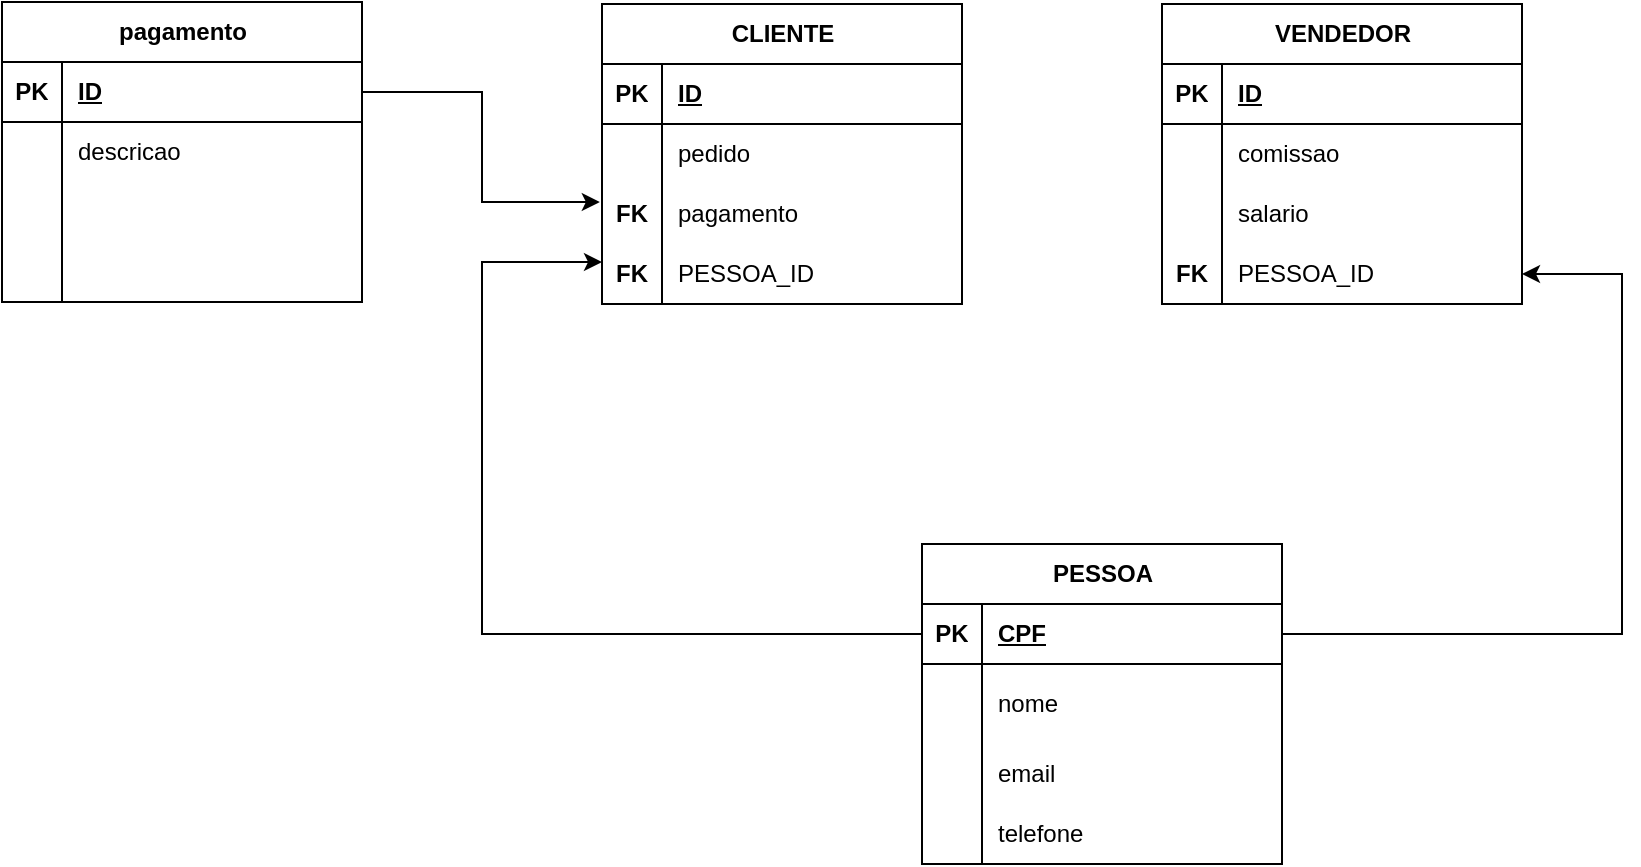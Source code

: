 <mxfile version="28.0.5">
  <diagram name="Página-1" id="n8o-1g6eKYxtHWXu29EE">
    <mxGraphModel dx="1746" dy="769" grid="1" gridSize="10" guides="1" tooltips="1" connect="1" arrows="1" fold="1" page="1" pageScale="1" pageWidth="827" pageHeight="1169" math="0" shadow="0">
      <root>
        <mxCell id="0" />
        <mxCell id="1" parent="0" />
        <mxCell id="Wax_jeJs3U4tMDQhj2Qz-2" value="CLIENTE" style="shape=table;startSize=30;container=1;collapsible=1;childLayout=tableLayout;fixedRows=1;rowLines=0;fontStyle=1;align=center;resizeLast=1;html=1;" parent="1" vertex="1">
          <mxGeometry x="80" y="161" width="180" height="150" as="geometry" />
        </mxCell>
        <mxCell id="Wax_jeJs3U4tMDQhj2Qz-3" value="" style="shape=tableRow;horizontal=0;startSize=0;swimlaneHead=0;swimlaneBody=0;fillColor=none;collapsible=0;dropTarget=0;points=[[0,0.5],[1,0.5]];portConstraint=eastwest;top=0;left=0;right=0;bottom=1;" parent="Wax_jeJs3U4tMDQhj2Qz-2" vertex="1">
          <mxGeometry y="30" width="180" height="30" as="geometry" />
        </mxCell>
        <mxCell id="Wax_jeJs3U4tMDQhj2Qz-4" value="PK" style="shape=partialRectangle;connectable=0;fillColor=none;top=0;left=0;bottom=0;right=0;fontStyle=1;overflow=hidden;whiteSpace=wrap;html=1;" parent="Wax_jeJs3U4tMDQhj2Qz-3" vertex="1">
          <mxGeometry width="30" height="30" as="geometry">
            <mxRectangle width="30" height="30" as="alternateBounds" />
          </mxGeometry>
        </mxCell>
        <mxCell id="Wax_jeJs3U4tMDQhj2Qz-5" value="ID" style="shape=partialRectangle;connectable=0;fillColor=none;top=0;left=0;bottom=0;right=0;align=left;spacingLeft=6;fontStyle=5;overflow=hidden;whiteSpace=wrap;html=1;" parent="Wax_jeJs3U4tMDQhj2Qz-3" vertex="1">
          <mxGeometry x="30" width="150" height="30" as="geometry">
            <mxRectangle width="150" height="30" as="alternateBounds" />
          </mxGeometry>
        </mxCell>
        <mxCell id="Wax_jeJs3U4tMDQhj2Qz-6" value="" style="shape=tableRow;horizontal=0;startSize=0;swimlaneHead=0;swimlaneBody=0;fillColor=none;collapsible=0;dropTarget=0;points=[[0,0.5],[1,0.5]];portConstraint=eastwest;top=0;left=0;right=0;bottom=0;" parent="Wax_jeJs3U4tMDQhj2Qz-2" vertex="1">
          <mxGeometry y="60" width="180" height="30" as="geometry" />
        </mxCell>
        <mxCell id="Wax_jeJs3U4tMDQhj2Qz-7" value="" style="shape=partialRectangle;connectable=0;fillColor=none;top=0;left=0;bottom=0;right=0;editable=1;overflow=hidden;whiteSpace=wrap;html=1;" parent="Wax_jeJs3U4tMDQhj2Qz-6" vertex="1">
          <mxGeometry width="30" height="30" as="geometry">
            <mxRectangle width="30" height="30" as="alternateBounds" />
          </mxGeometry>
        </mxCell>
        <mxCell id="Wax_jeJs3U4tMDQhj2Qz-8" value="pedido" style="shape=partialRectangle;connectable=0;fillColor=none;top=0;left=0;bottom=0;right=0;align=left;spacingLeft=6;overflow=hidden;whiteSpace=wrap;html=1;" parent="Wax_jeJs3U4tMDQhj2Qz-6" vertex="1">
          <mxGeometry x="30" width="150" height="30" as="geometry">
            <mxRectangle width="150" height="30" as="alternateBounds" />
          </mxGeometry>
        </mxCell>
        <mxCell id="Wax_jeJs3U4tMDQhj2Qz-9" value="" style="shape=tableRow;horizontal=0;startSize=0;swimlaneHead=0;swimlaneBody=0;fillColor=none;collapsible=0;dropTarget=0;points=[[0,0.5],[1,0.5]];portConstraint=eastwest;top=0;left=0;right=0;bottom=0;" parent="Wax_jeJs3U4tMDQhj2Qz-2" vertex="1">
          <mxGeometry y="90" width="180" height="30" as="geometry" />
        </mxCell>
        <mxCell id="Wax_jeJs3U4tMDQhj2Qz-10" value="FK" style="shape=partialRectangle;connectable=0;fillColor=none;top=0;left=0;bottom=0;right=0;editable=1;overflow=hidden;whiteSpace=wrap;html=1;fontStyle=1" parent="Wax_jeJs3U4tMDQhj2Qz-9" vertex="1">
          <mxGeometry width="30" height="30" as="geometry">
            <mxRectangle width="30" height="30" as="alternateBounds" />
          </mxGeometry>
        </mxCell>
        <mxCell id="Wax_jeJs3U4tMDQhj2Qz-11" value="pagamento" style="shape=partialRectangle;connectable=0;fillColor=none;top=0;left=0;bottom=0;right=0;align=left;spacingLeft=6;overflow=hidden;whiteSpace=wrap;html=1;" parent="Wax_jeJs3U4tMDQhj2Qz-9" vertex="1">
          <mxGeometry x="30" width="150" height="30" as="geometry">
            <mxRectangle width="150" height="30" as="alternateBounds" />
          </mxGeometry>
        </mxCell>
        <mxCell id="Wax_jeJs3U4tMDQhj2Qz-12" value="" style="shape=tableRow;horizontal=0;startSize=0;swimlaneHead=0;swimlaneBody=0;fillColor=none;collapsible=0;dropTarget=0;points=[[0,0.5],[1,0.5]];portConstraint=eastwest;top=0;left=0;right=0;bottom=0;" parent="Wax_jeJs3U4tMDQhj2Qz-2" vertex="1">
          <mxGeometry y="120" width="180" height="30" as="geometry" />
        </mxCell>
        <mxCell id="Wax_jeJs3U4tMDQhj2Qz-13" value="&lt;b&gt;FK&lt;/b&gt;" style="shape=partialRectangle;connectable=0;fillColor=none;top=0;left=0;bottom=0;right=0;editable=1;overflow=hidden;whiteSpace=wrap;html=1;" parent="Wax_jeJs3U4tMDQhj2Qz-12" vertex="1">
          <mxGeometry width="30" height="30" as="geometry">
            <mxRectangle width="30" height="30" as="alternateBounds" />
          </mxGeometry>
        </mxCell>
        <mxCell id="Wax_jeJs3U4tMDQhj2Qz-14" value="PESSOA_ID" style="shape=partialRectangle;connectable=0;fillColor=none;top=0;left=0;bottom=0;right=0;align=left;spacingLeft=6;overflow=hidden;whiteSpace=wrap;html=1;" parent="Wax_jeJs3U4tMDQhj2Qz-12" vertex="1">
          <mxGeometry x="30" width="150" height="30" as="geometry">
            <mxRectangle width="150" height="30" as="alternateBounds" />
          </mxGeometry>
        </mxCell>
        <mxCell id="kbIEQZc-YZ1O_6XIvi0_-1" value="VENDEDOR" style="shape=table;startSize=30;container=1;collapsible=1;childLayout=tableLayout;fixedRows=1;rowLines=0;fontStyle=1;align=center;resizeLast=1;html=1;" parent="1" vertex="1">
          <mxGeometry x="360" y="161" width="180" height="150" as="geometry" />
        </mxCell>
        <mxCell id="kbIEQZc-YZ1O_6XIvi0_-2" value="" style="shape=tableRow;horizontal=0;startSize=0;swimlaneHead=0;swimlaneBody=0;fillColor=none;collapsible=0;dropTarget=0;points=[[0,0.5],[1,0.5]];portConstraint=eastwest;top=0;left=0;right=0;bottom=1;" parent="kbIEQZc-YZ1O_6XIvi0_-1" vertex="1">
          <mxGeometry y="30" width="180" height="30" as="geometry" />
        </mxCell>
        <mxCell id="kbIEQZc-YZ1O_6XIvi0_-3" value="PK" style="shape=partialRectangle;connectable=0;fillColor=none;top=0;left=0;bottom=0;right=0;fontStyle=1;overflow=hidden;whiteSpace=wrap;html=1;" parent="kbIEQZc-YZ1O_6XIvi0_-2" vertex="1">
          <mxGeometry width="30" height="30" as="geometry">
            <mxRectangle width="30" height="30" as="alternateBounds" />
          </mxGeometry>
        </mxCell>
        <mxCell id="kbIEQZc-YZ1O_6XIvi0_-4" value="ID" style="shape=partialRectangle;connectable=0;fillColor=none;top=0;left=0;bottom=0;right=0;align=left;spacingLeft=6;fontStyle=5;overflow=hidden;whiteSpace=wrap;html=1;" parent="kbIEQZc-YZ1O_6XIvi0_-2" vertex="1">
          <mxGeometry x="30" width="150" height="30" as="geometry">
            <mxRectangle width="150" height="30" as="alternateBounds" />
          </mxGeometry>
        </mxCell>
        <mxCell id="kbIEQZc-YZ1O_6XIvi0_-5" value="" style="shape=tableRow;horizontal=0;startSize=0;swimlaneHead=0;swimlaneBody=0;fillColor=none;collapsible=0;dropTarget=0;points=[[0,0.5],[1,0.5]];portConstraint=eastwest;top=0;left=0;right=0;bottom=0;" parent="kbIEQZc-YZ1O_6XIvi0_-1" vertex="1">
          <mxGeometry y="60" width="180" height="30" as="geometry" />
        </mxCell>
        <mxCell id="kbIEQZc-YZ1O_6XIvi0_-6" value="" style="shape=partialRectangle;connectable=0;fillColor=none;top=0;left=0;bottom=0;right=0;editable=1;overflow=hidden;whiteSpace=wrap;html=1;" parent="kbIEQZc-YZ1O_6XIvi0_-5" vertex="1">
          <mxGeometry width="30" height="30" as="geometry">
            <mxRectangle width="30" height="30" as="alternateBounds" />
          </mxGeometry>
        </mxCell>
        <mxCell id="kbIEQZc-YZ1O_6XIvi0_-7" value="comissao" style="shape=partialRectangle;connectable=0;fillColor=none;top=0;left=0;bottom=0;right=0;align=left;spacingLeft=6;overflow=hidden;whiteSpace=wrap;html=1;" parent="kbIEQZc-YZ1O_6XIvi0_-5" vertex="1">
          <mxGeometry x="30" width="150" height="30" as="geometry">
            <mxRectangle width="150" height="30" as="alternateBounds" />
          </mxGeometry>
        </mxCell>
        <mxCell id="kbIEQZc-YZ1O_6XIvi0_-8" value="" style="shape=tableRow;horizontal=0;startSize=0;swimlaneHead=0;swimlaneBody=0;fillColor=none;collapsible=0;dropTarget=0;points=[[0,0.5],[1,0.5]];portConstraint=eastwest;top=0;left=0;right=0;bottom=0;" parent="kbIEQZc-YZ1O_6XIvi0_-1" vertex="1">
          <mxGeometry y="90" width="180" height="30" as="geometry" />
        </mxCell>
        <mxCell id="kbIEQZc-YZ1O_6XIvi0_-9" value="" style="shape=partialRectangle;connectable=0;fillColor=none;top=0;left=0;bottom=0;right=0;editable=1;overflow=hidden;whiteSpace=wrap;html=1;" parent="kbIEQZc-YZ1O_6XIvi0_-8" vertex="1">
          <mxGeometry width="30" height="30" as="geometry">
            <mxRectangle width="30" height="30" as="alternateBounds" />
          </mxGeometry>
        </mxCell>
        <mxCell id="kbIEQZc-YZ1O_6XIvi0_-10" value="salario" style="shape=partialRectangle;connectable=0;fillColor=none;top=0;left=0;bottom=0;right=0;align=left;spacingLeft=6;overflow=hidden;whiteSpace=wrap;html=1;" parent="kbIEQZc-YZ1O_6XIvi0_-8" vertex="1">
          <mxGeometry x="30" width="150" height="30" as="geometry">
            <mxRectangle width="150" height="30" as="alternateBounds" />
          </mxGeometry>
        </mxCell>
        <mxCell id="CftCqtKWQroBo2n82s32-72" style="edgeStyle=orthogonalEdgeStyle;rounded=0;orthogonalLoop=1;jettySize=auto;html=1;exitX=1;exitY=0.5;exitDx=0;exitDy=0;" edge="1" parent="kbIEQZc-YZ1O_6XIvi0_-1" source="kbIEQZc-YZ1O_6XIvi0_-11" target="kbIEQZc-YZ1O_6XIvi0_-11">
          <mxGeometry relative="1" as="geometry" />
        </mxCell>
        <mxCell id="kbIEQZc-YZ1O_6XIvi0_-11" value="" style="shape=tableRow;horizontal=0;startSize=0;swimlaneHead=0;swimlaneBody=0;fillColor=none;collapsible=0;dropTarget=0;points=[[0,0.5],[1,0.5]];portConstraint=eastwest;top=0;left=0;right=0;bottom=0;" parent="kbIEQZc-YZ1O_6XIvi0_-1" vertex="1">
          <mxGeometry y="120" width="180" height="30" as="geometry" />
        </mxCell>
        <mxCell id="kbIEQZc-YZ1O_6XIvi0_-12" value="FK" style="shape=partialRectangle;connectable=0;fillColor=none;top=0;left=0;bottom=0;right=0;editable=1;overflow=hidden;whiteSpace=wrap;html=1;fontStyle=1" parent="kbIEQZc-YZ1O_6XIvi0_-11" vertex="1">
          <mxGeometry width="30" height="30" as="geometry">
            <mxRectangle width="30" height="30" as="alternateBounds" />
          </mxGeometry>
        </mxCell>
        <mxCell id="kbIEQZc-YZ1O_6XIvi0_-13" value="PESSOA_ID" style="shape=partialRectangle;connectable=0;fillColor=none;top=0;left=0;bottom=0;right=0;align=left;spacingLeft=6;overflow=hidden;whiteSpace=wrap;html=1;" parent="kbIEQZc-YZ1O_6XIvi0_-11" vertex="1">
          <mxGeometry x="30" width="150" height="30" as="geometry">
            <mxRectangle width="150" height="30" as="alternateBounds" />
          </mxGeometry>
        </mxCell>
        <mxCell id="CftCqtKWQroBo2n82s32-65" style="edgeStyle=orthogonalEdgeStyle;rounded=0;orthogonalLoop=1;jettySize=auto;html=1;entryX=1;entryY=0.5;entryDx=0;entryDy=0;" edge="1" parent="1" source="CftCqtKWQroBo2n82s32-2" target="kbIEQZc-YZ1O_6XIvi0_-11">
          <mxGeometry relative="1" as="geometry">
            <mxPoint x="430" y="476" as="sourcePoint" />
            <mxPoint x="560" y="300" as="targetPoint" />
            <Array as="points">
              <mxPoint x="590" y="476" />
              <mxPoint x="590" y="296" />
            </Array>
          </mxGeometry>
        </mxCell>
        <mxCell id="CftCqtKWQroBo2n82s32-1" value="PESSOA" style="shape=table;startSize=30;container=1;collapsible=1;childLayout=tableLayout;fixedRows=1;rowLines=0;fontStyle=1;align=center;resizeLast=1;html=1;" vertex="1" parent="1">
          <mxGeometry x="240" y="431" width="180" height="160" as="geometry" />
        </mxCell>
        <mxCell id="CftCqtKWQroBo2n82s32-2" value="" style="shape=tableRow;horizontal=0;startSize=0;swimlaneHead=0;swimlaneBody=0;fillColor=none;collapsible=0;dropTarget=0;points=[[0,0.5],[1,0.5]];portConstraint=eastwest;top=0;left=0;right=0;bottom=1;" vertex="1" parent="CftCqtKWQroBo2n82s32-1">
          <mxGeometry y="30" width="180" height="30" as="geometry" />
        </mxCell>
        <mxCell id="CftCqtKWQroBo2n82s32-3" value="PK" style="shape=partialRectangle;connectable=0;fillColor=none;top=0;left=0;bottom=0;right=0;fontStyle=1;overflow=hidden;whiteSpace=wrap;html=1;" vertex="1" parent="CftCqtKWQroBo2n82s32-2">
          <mxGeometry width="30" height="30" as="geometry">
            <mxRectangle width="30" height="30" as="alternateBounds" />
          </mxGeometry>
        </mxCell>
        <mxCell id="CftCqtKWQroBo2n82s32-4" value="CPF" style="shape=partialRectangle;connectable=0;fillColor=none;top=0;left=0;bottom=0;right=0;align=left;spacingLeft=6;fontStyle=5;overflow=hidden;whiteSpace=wrap;html=1;" vertex="1" parent="CftCqtKWQroBo2n82s32-2">
          <mxGeometry x="30" width="150" height="30" as="geometry">
            <mxRectangle width="150" height="30" as="alternateBounds" />
          </mxGeometry>
        </mxCell>
        <mxCell id="CftCqtKWQroBo2n82s32-5" value="" style="shape=tableRow;horizontal=0;startSize=0;swimlaneHead=0;swimlaneBody=0;fillColor=none;collapsible=0;dropTarget=0;points=[[0,0.5],[1,0.5]];portConstraint=eastwest;top=0;left=0;right=0;bottom=0;" vertex="1" parent="CftCqtKWQroBo2n82s32-1">
          <mxGeometry y="60" width="180" height="40" as="geometry" />
        </mxCell>
        <mxCell id="CftCqtKWQroBo2n82s32-6" value="" style="shape=partialRectangle;connectable=0;fillColor=none;top=0;left=0;bottom=0;right=0;editable=1;overflow=hidden;whiteSpace=wrap;html=1;" vertex="1" parent="CftCqtKWQroBo2n82s32-5">
          <mxGeometry width="30" height="40" as="geometry">
            <mxRectangle width="30" height="40" as="alternateBounds" />
          </mxGeometry>
        </mxCell>
        <mxCell id="CftCqtKWQroBo2n82s32-7" value="nome" style="shape=partialRectangle;connectable=0;fillColor=none;top=0;left=0;bottom=0;right=0;align=left;spacingLeft=6;overflow=hidden;whiteSpace=wrap;html=1;" vertex="1" parent="CftCqtKWQroBo2n82s32-5">
          <mxGeometry x="30" width="150" height="40" as="geometry">
            <mxRectangle width="150" height="40" as="alternateBounds" />
          </mxGeometry>
        </mxCell>
        <mxCell id="CftCqtKWQroBo2n82s32-8" value="" style="shape=tableRow;horizontal=0;startSize=0;swimlaneHead=0;swimlaneBody=0;fillColor=none;collapsible=0;dropTarget=0;points=[[0,0.5],[1,0.5]];portConstraint=eastwest;top=0;left=0;right=0;bottom=0;" vertex="1" parent="CftCqtKWQroBo2n82s32-1">
          <mxGeometry y="100" width="180" height="30" as="geometry" />
        </mxCell>
        <mxCell id="CftCqtKWQroBo2n82s32-9" value="" style="shape=partialRectangle;connectable=0;fillColor=none;top=0;left=0;bottom=0;right=0;editable=1;overflow=hidden;whiteSpace=wrap;html=1;" vertex="1" parent="CftCqtKWQroBo2n82s32-8">
          <mxGeometry width="30" height="30" as="geometry">
            <mxRectangle width="30" height="30" as="alternateBounds" />
          </mxGeometry>
        </mxCell>
        <mxCell id="CftCqtKWQroBo2n82s32-10" value="email" style="shape=partialRectangle;connectable=0;fillColor=none;top=0;left=0;bottom=0;right=0;align=left;spacingLeft=6;overflow=hidden;whiteSpace=wrap;html=1;" vertex="1" parent="CftCqtKWQroBo2n82s32-8">
          <mxGeometry x="30" width="150" height="30" as="geometry">
            <mxRectangle width="150" height="30" as="alternateBounds" />
          </mxGeometry>
        </mxCell>
        <mxCell id="CftCqtKWQroBo2n82s32-11" value="" style="shape=tableRow;horizontal=0;startSize=0;swimlaneHead=0;swimlaneBody=0;fillColor=none;collapsible=0;dropTarget=0;points=[[0,0.5],[1,0.5]];portConstraint=eastwest;top=0;left=0;right=0;bottom=0;" vertex="1" parent="CftCqtKWQroBo2n82s32-1">
          <mxGeometry y="130" width="180" height="30" as="geometry" />
        </mxCell>
        <mxCell id="CftCqtKWQroBo2n82s32-12" value="" style="shape=partialRectangle;connectable=0;fillColor=none;top=0;left=0;bottom=0;right=0;editable=1;overflow=hidden;whiteSpace=wrap;html=1;" vertex="1" parent="CftCqtKWQroBo2n82s32-11">
          <mxGeometry width="30" height="30" as="geometry">
            <mxRectangle width="30" height="30" as="alternateBounds" />
          </mxGeometry>
        </mxCell>
        <mxCell id="CftCqtKWQroBo2n82s32-13" value="telefone" style="shape=partialRectangle;connectable=0;fillColor=none;top=0;left=0;bottom=0;right=0;align=left;spacingLeft=6;overflow=hidden;whiteSpace=wrap;html=1;" vertex="1" parent="CftCqtKWQroBo2n82s32-11">
          <mxGeometry x="30" width="150" height="30" as="geometry">
            <mxRectangle width="150" height="30" as="alternateBounds" />
          </mxGeometry>
        </mxCell>
        <mxCell id="CftCqtKWQroBo2n82s32-62" style="edgeStyle=orthogonalEdgeStyle;rounded=0;orthogonalLoop=1;jettySize=auto;html=1;" edge="1" parent="1" source="CftCqtKWQroBo2n82s32-2" target="Wax_jeJs3U4tMDQhj2Qz-12">
          <mxGeometry relative="1" as="geometry">
            <Array as="points">
              <mxPoint x="20" y="476" />
              <mxPoint x="20" y="290" />
            </Array>
          </mxGeometry>
        </mxCell>
        <mxCell id="CftCqtKWQroBo2n82s32-91" value="" style="edgeStyle=orthogonalEdgeStyle;rounded=0;orthogonalLoop=1;jettySize=auto;html=1;entryX=-0.006;entryY=0.3;entryDx=0;entryDy=0;entryPerimeter=0;" edge="1" parent="1" source="CftCqtKWQroBo2n82s32-74" target="Wax_jeJs3U4tMDQhj2Qz-9">
          <mxGeometry relative="1" as="geometry">
            <mxPoint x="-10" y="210" as="sourcePoint" />
            <mxPoint x="90" y="235" as="targetPoint" />
          </mxGeometry>
        </mxCell>
        <mxCell id="CftCqtKWQroBo2n82s32-73" value="pagamento" style="shape=table;startSize=30;container=1;collapsible=1;childLayout=tableLayout;fixedRows=1;rowLines=0;fontStyle=1;align=center;resizeLast=1;html=1;" vertex="1" parent="1">
          <mxGeometry x="-220" y="160" width="180" height="150" as="geometry" />
        </mxCell>
        <mxCell id="CftCqtKWQroBo2n82s32-74" value="" style="shape=tableRow;horizontal=0;startSize=0;swimlaneHead=0;swimlaneBody=0;fillColor=none;collapsible=0;dropTarget=0;points=[[0,0.5],[1,0.5]];portConstraint=eastwest;top=0;left=0;right=0;bottom=1;" vertex="1" parent="CftCqtKWQroBo2n82s32-73">
          <mxGeometry y="30" width="180" height="30" as="geometry" />
        </mxCell>
        <mxCell id="CftCqtKWQroBo2n82s32-75" value="PK" style="shape=partialRectangle;connectable=0;fillColor=none;top=0;left=0;bottom=0;right=0;fontStyle=1;overflow=hidden;whiteSpace=wrap;html=1;" vertex="1" parent="CftCqtKWQroBo2n82s32-74">
          <mxGeometry width="30" height="30" as="geometry">
            <mxRectangle width="30" height="30" as="alternateBounds" />
          </mxGeometry>
        </mxCell>
        <mxCell id="CftCqtKWQroBo2n82s32-76" value="ID" style="shape=partialRectangle;connectable=0;fillColor=none;top=0;left=0;bottom=0;right=0;align=left;spacingLeft=6;fontStyle=5;overflow=hidden;whiteSpace=wrap;html=1;" vertex="1" parent="CftCqtKWQroBo2n82s32-74">
          <mxGeometry x="30" width="150" height="30" as="geometry">
            <mxRectangle width="150" height="30" as="alternateBounds" />
          </mxGeometry>
        </mxCell>
        <mxCell id="CftCqtKWQroBo2n82s32-77" value="" style="shape=tableRow;horizontal=0;startSize=0;swimlaneHead=0;swimlaneBody=0;fillColor=none;collapsible=0;dropTarget=0;points=[[0,0.5],[1,0.5]];portConstraint=eastwest;top=0;left=0;right=0;bottom=0;" vertex="1" parent="CftCqtKWQroBo2n82s32-73">
          <mxGeometry y="60" width="180" height="30" as="geometry" />
        </mxCell>
        <mxCell id="CftCqtKWQroBo2n82s32-78" value="" style="shape=partialRectangle;connectable=0;fillColor=none;top=0;left=0;bottom=0;right=0;editable=1;overflow=hidden;whiteSpace=wrap;html=1;" vertex="1" parent="CftCqtKWQroBo2n82s32-77">
          <mxGeometry width="30" height="30" as="geometry">
            <mxRectangle width="30" height="30" as="alternateBounds" />
          </mxGeometry>
        </mxCell>
        <mxCell id="CftCqtKWQroBo2n82s32-79" value="descricao" style="shape=partialRectangle;connectable=0;fillColor=none;top=0;left=0;bottom=0;right=0;align=left;spacingLeft=6;overflow=hidden;whiteSpace=wrap;html=1;" vertex="1" parent="CftCqtKWQroBo2n82s32-77">
          <mxGeometry x="30" width="150" height="30" as="geometry">
            <mxRectangle width="150" height="30" as="alternateBounds" />
          </mxGeometry>
        </mxCell>
        <mxCell id="CftCqtKWQroBo2n82s32-80" value="" style="shape=tableRow;horizontal=0;startSize=0;swimlaneHead=0;swimlaneBody=0;fillColor=none;collapsible=0;dropTarget=0;points=[[0,0.5],[1,0.5]];portConstraint=eastwest;top=0;left=0;right=0;bottom=0;" vertex="1" parent="CftCqtKWQroBo2n82s32-73">
          <mxGeometry y="90" width="180" height="30" as="geometry" />
        </mxCell>
        <mxCell id="CftCqtKWQroBo2n82s32-81" value="" style="shape=partialRectangle;connectable=0;fillColor=none;top=0;left=0;bottom=0;right=0;editable=1;overflow=hidden;whiteSpace=wrap;html=1;" vertex="1" parent="CftCqtKWQroBo2n82s32-80">
          <mxGeometry width="30" height="30" as="geometry">
            <mxRectangle width="30" height="30" as="alternateBounds" />
          </mxGeometry>
        </mxCell>
        <mxCell id="CftCqtKWQroBo2n82s32-82" value="" style="shape=partialRectangle;connectable=0;fillColor=none;top=0;left=0;bottom=0;right=0;align=left;spacingLeft=6;overflow=hidden;whiteSpace=wrap;html=1;" vertex="1" parent="CftCqtKWQroBo2n82s32-80">
          <mxGeometry x="30" width="150" height="30" as="geometry">
            <mxRectangle width="150" height="30" as="alternateBounds" />
          </mxGeometry>
        </mxCell>
        <mxCell id="CftCqtKWQroBo2n82s32-83" value="" style="shape=tableRow;horizontal=0;startSize=0;swimlaneHead=0;swimlaneBody=0;fillColor=none;collapsible=0;dropTarget=0;points=[[0,0.5],[1,0.5]];portConstraint=eastwest;top=0;left=0;right=0;bottom=0;" vertex="1" parent="CftCqtKWQroBo2n82s32-73">
          <mxGeometry y="120" width="180" height="30" as="geometry" />
        </mxCell>
        <mxCell id="CftCqtKWQroBo2n82s32-84" value="" style="shape=partialRectangle;connectable=0;fillColor=none;top=0;left=0;bottom=0;right=0;editable=1;overflow=hidden;whiteSpace=wrap;html=1;fontStyle=1" vertex="1" parent="CftCqtKWQroBo2n82s32-83">
          <mxGeometry width="30" height="30" as="geometry">
            <mxRectangle width="30" height="30" as="alternateBounds" />
          </mxGeometry>
        </mxCell>
        <mxCell id="CftCqtKWQroBo2n82s32-85" value="" style="shape=partialRectangle;connectable=0;fillColor=none;top=0;left=0;bottom=0;right=0;align=left;spacingLeft=6;overflow=hidden;whiteSpace=wrap;html=1;" vertex="1" parent="CftCqtKWQroBo2n82s32-83">
          <mxGeometry x="30" width="150" height="30" as="geometry">
            <mxRectangle width="150" height="30" as="alternateBounds" />
          </mxGeometry>
        </mxCell>
      </root>
    </mxGraphModel>
  </diagram>
</mxfile>
